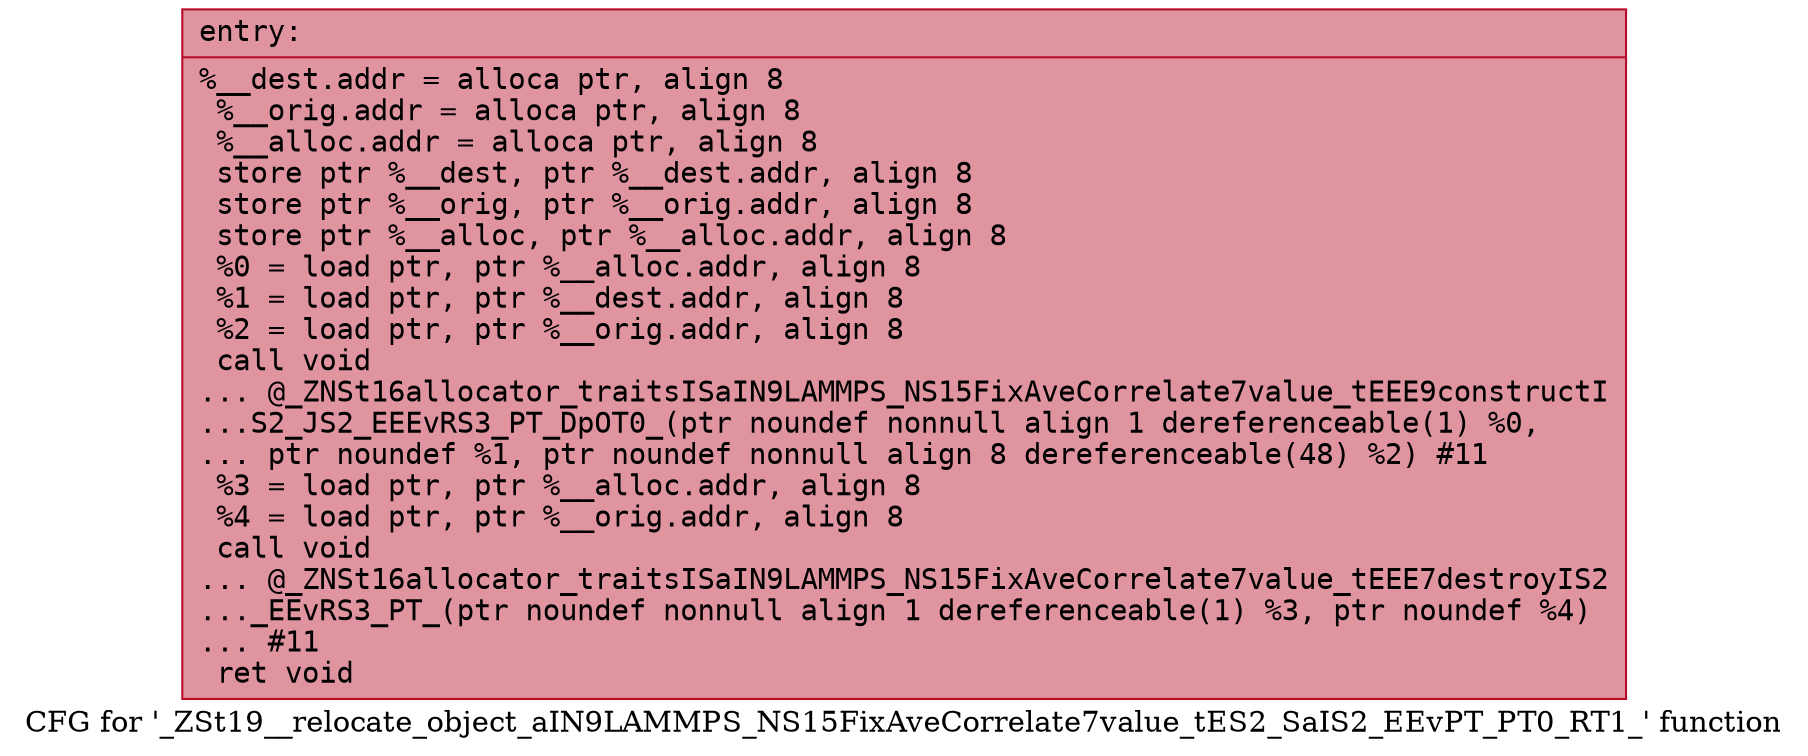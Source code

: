 digraph "CFG for '_ZSt19__relocate_object_aIN9LAMMPS_NS15FixAveCorrelate7value_tES2_SaIS2_EEvPT_PT0_RT1_' function" {
	label="CFG for '_ZSt19__relocate_object_aIN9LAMMPS_NS15FixAveCorrelate7value_tES2_SaIS2_EEvPT_PT0_RT1_' function";

	Node0x55703aa787a0 [shape=record,color="#b70d28ff", style=filled, fillcolor="#b70d2870" fontname="Courier",label="{entry:\l|  %__dest.addr = alloca ptr, align 8\l  %__orig.addr = alloca ptr, align 8\l  %__alloc.addr = alloca ptr, align 8\l  store ptr %__dest, ptr %__dest.addr, align 8\l  store ptr %__orig, ptr %__orig.addr, align 8\l  store ptr %__alloc, ptr %__alloc.addr, align 8\l  %0 = load ptr, ptr %__alloc.addr, align 8\l  %1 = load ptr, ptr %__dest.addr, align 8\l  %2 = load ptr, ptr %__orig.addr, align 8\l  call void\l... @_ZNSt16allocator_traitsISaIN9LAMMPS_NS15FixAveCorrelate7value_tEEE9constructI\l...S2_JS2_EEEvRS3_PT_DpOT0_(ptr noundef nonnull align 1 dereferenceable(1) %0,\l... ptr noundef %1, ptr noundef nonnull align 8 dereferenceable(48) %2) #11\l  %3 = load ptr, ptr %__alloc.addr, align 8\l  %4 = load ptr, ptr %__orig.addr, align 8\l  call void\l... @_ZNSt16allocator_traitsISaIN9LAMMPS_NS15FixAveCorrelate7value_tEEE7destroyIS2\l..._EEvRS3_PT_(ptr noundef nonnull align 1 dereferenceable(1) %3, ptr noundef %4)\l... #11\l  ret void\l}"];
}
